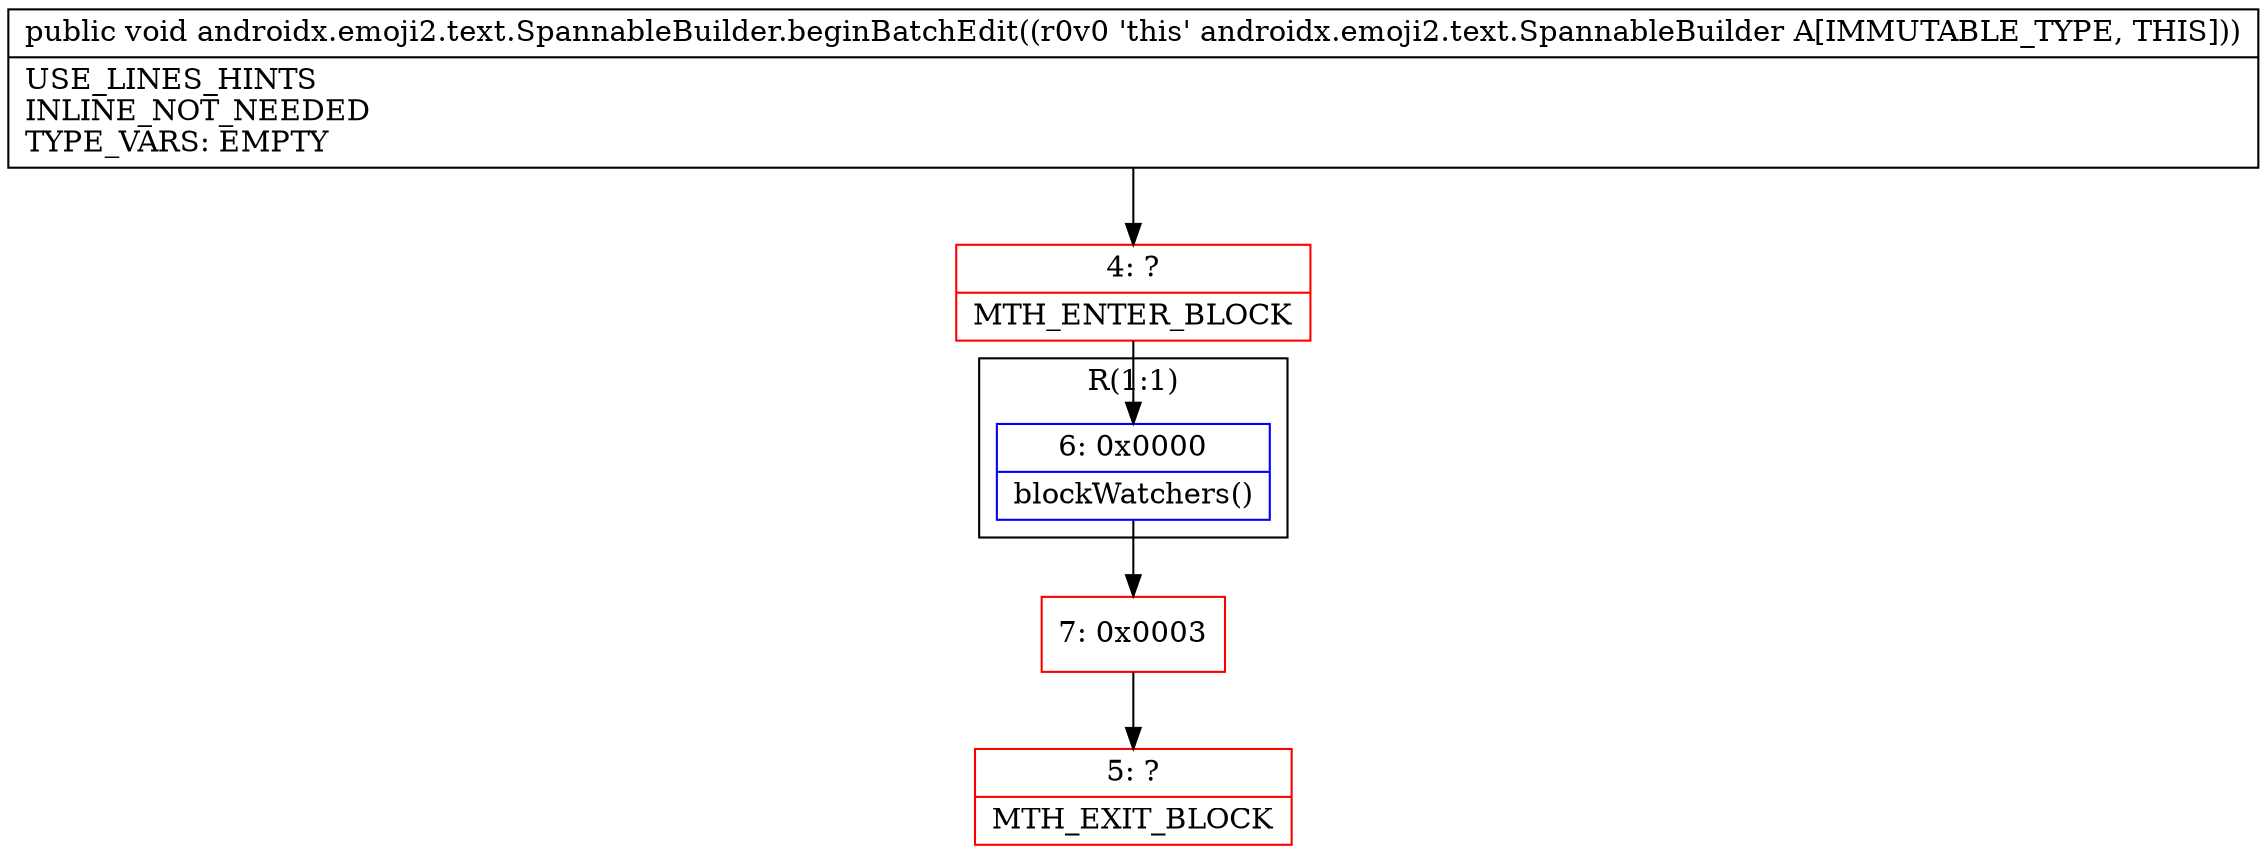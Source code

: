 digraph "CFG forandroidx.emoji2.text.SpannableBuilder.beginBatchEdit()V" {
subgraph cluster_Region_1159350873 {
label = "R(1:1)";
node [shape=record,color=blue];
Node_6 [shape=record,label="{6\:\ 0x0000|blockWatchers()\l}"];
}
Node_4 [shape=record,color=red,label="{4\:\ ?|MTH_ENTER_BLOCK\l}"];
Node_7 [shape=record,color=red,label="{7\:\ 0x0003}"];
Node_5 [shape=record,color=red,label="{5\:\ ?|MTH_EXIT_BLOCK\l}"];
MethodNode[shape=record,label="{public void androidx.emoji2.text.SpannableBuilder.beginBatchEdit((r0v0 'this' androidx.emoji2.text.SpannableBuilder A[IMMUTABLE_TYPE, THIS]))  | USE_LINES_HINTS\lINLINE_NOT_NEEDED\lTYPE_VARS: EMPTY\l}"];
MethodNode -> Node_4;Node_6 -> Node_7;
Node_4 -> Node_6;
Node_7 -> Node_5;
}

